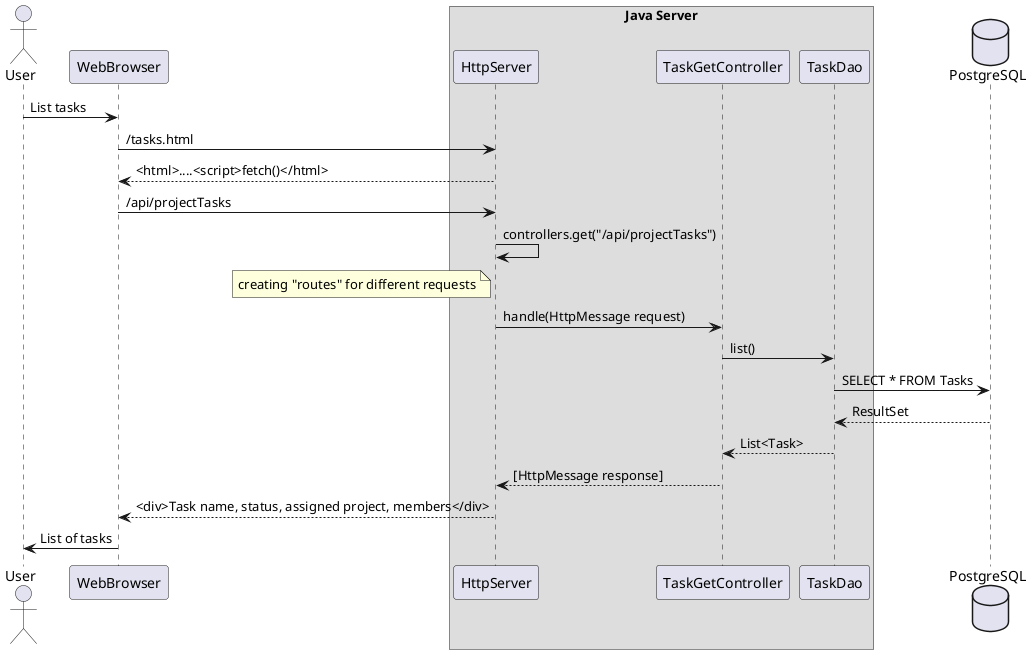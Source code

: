@startuml

actor User
participant WebBrowser

box Java Server
   participant HttpServer
   participant TaskGetController
   participant TaskDao
end box

database PostgreSQL

User -> WebBrowser: List tasks
WebBrowser -> HttpServer: /tasks.html
WebBrowser <-- HttpServer: <html>....<script>fetch()</html>
WebBrowser -> HttpServer: /api/projectTasks
HttpServer -> HttpServer: controllers.get("/api/projectTasks")
note left of HttpServer: creating "routes" for different requests
HttpServer -> TaskGetController: handle(HttpMessage request)
TaskGetController -> TaskDao: list()
TaskDao -> PostgreSQL: SELECT * FROM Tasks
TaskDao <-- PostgreSQL: ResultSet
TaskGetController <-- TaskDao: List<Task>
HttpServer <-- TaskGetController: [HttpMessage response]
WebBrowser <-- HttpServer: <div>Task name, status, assigned project, members</div>
User <- WebBrowser: List of tasks

@enduml